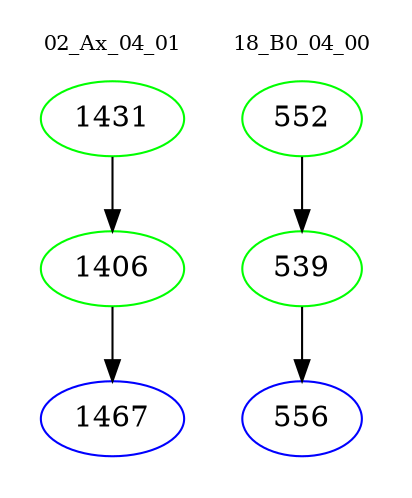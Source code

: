 digraph{
subgraph cluster_0 {
color = white
label = "02_Ax_04_01";
fontsize=10;
T0_1431 [label="1431", color="green"]
T0_1431 -> T0_1406 [color="black"]
T0_1406 [label="1406", color="green"]
T0_1406 -> T0_1467 [color="black"]
T0_1467 [label="1467", color="blue"]
}
subgraph cluster_1 {
color = white
label = "18_B0_04_00";
fontsize=10;
T1_552 [label="552", color="green"]
T1_552 -> T1_539 [color="black"]
T1_539 [label="539", color="green"]
T1_539 -> T1_556 [color="black"]
T1_556 [label="556", color="blue"]
}
}
